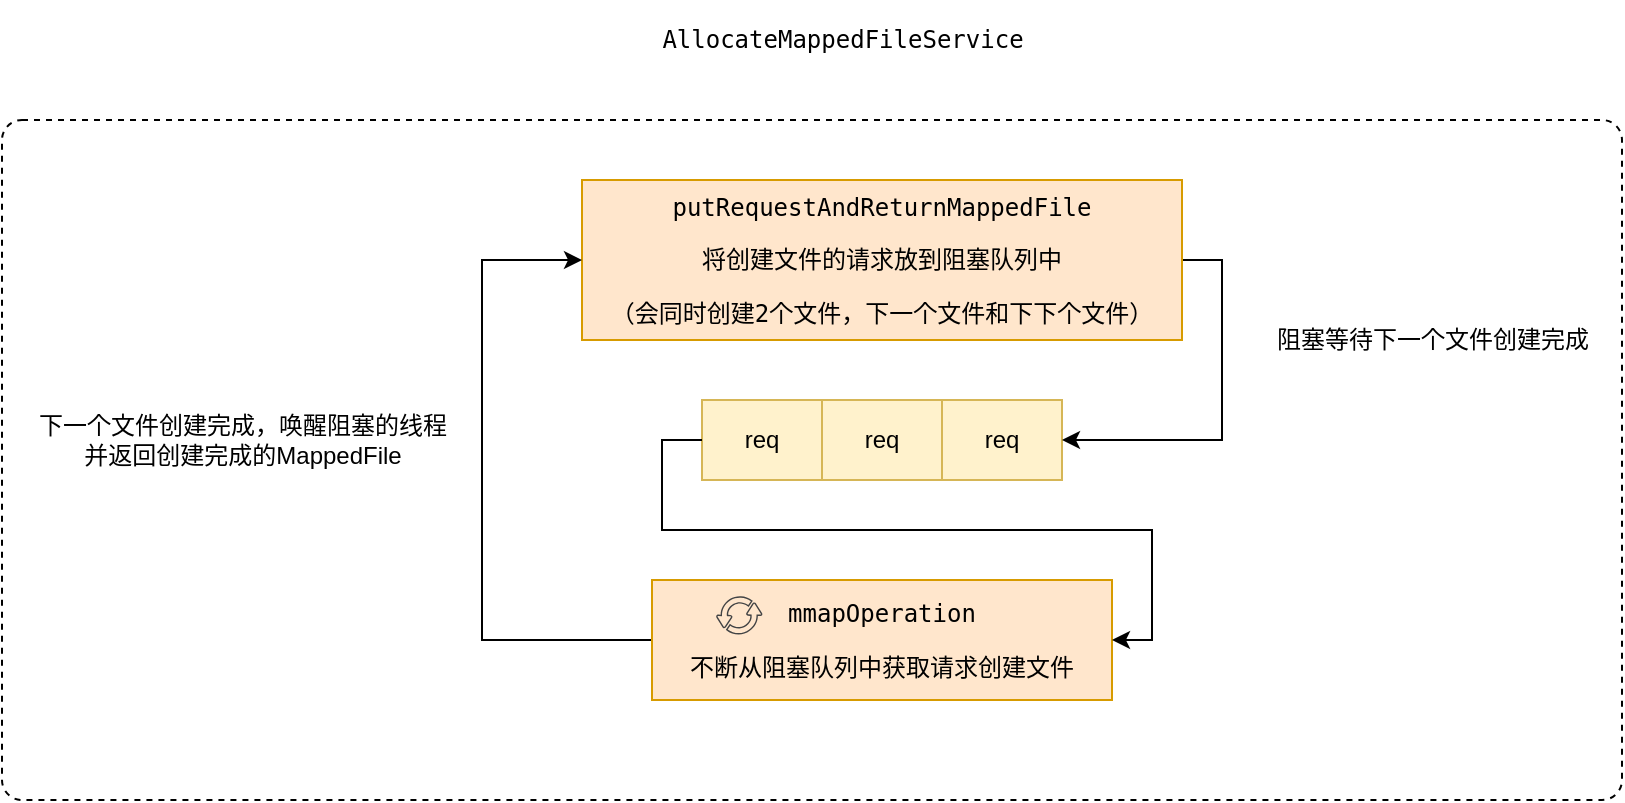 <mxfile version="15.8.4" type="device"><diagram id="xwdEyEEdlYtkdYzgKicu" name="第 1 页"><mxGraphModel dx="1773" dy="625" grid="1" gridSize="10" guides="1" tooltips="1" connect="1" arrows="1" fold="1" page="1" pageScale="1" pageWidth="827" pageHeight="1169" math="0" shadow="0"><root><mxCell id="0"/><mxCell id="1" parent="0"/><mxCell id="QD3qx-M-5K7aGtF2UEw--1" value="" style="html=1;align=center;verticalAlign=top;rounded=1;absoluteArcSize=1;arcSize=20;dashed=1;" vertex="1" parent="1"><mxGeometry x="-150" y="150" width="810" height="340" as="geometry"/></mxCell><mxCell id="QD3qx-M-5K7aGtF2UEw--2" value="&lt;pre&gt;AllocateMappedFileService&lt;/pre&gt;" style="text;html=1;align=center;verticalAlign=middle;resizable=0;points=[];autosize=1;strokeColor=none;fillColor=none;" vertex="1" parent="1"><mxGeometry x="170" y="90" width="200" height="40" as="geometry"/></mxCell><mxCell id="QD3qx-M-5K7aGtF2UEw--3" value="" style="shape=table;html=1;whiteSpace=wrap;startSize=0;container=1;collapsible=0;childLayout=tableLayout;fillColor=#fff2cc;strokeColor=#d6b656;" vertex="1" parent="1"><mxGeometry x="200" y="290" width="180" height="40" as="geometry"/></mxCell><mxCell id="QD3qx-M-5K7aGtF2UEw--8" value="" style="shape=partialRectangle;html=1;whiteSpace=wrap;collapsible=0;dropTarget=0;pointerEvents=0;fillColor=none;top=0;left=0;bottom=0;right=0;points=[[0,0.5],[1,0.5]];portConstraint=eastwest;" vertex="1" parent="QD3qx-M-5K7aGtF2UEw--3"><mxGeometry width="180" height="40" as="geometry"/></mxCell><mxCell id="QD3qx-M-5K7aGtF2UEw--9" value="req" style="shape=partialRectangle;html=1;whiteSpace=wrap;connectable=0;fillColor=none;top=0;left=0;bottom=0;right=0;overflow=hidden;pointerEvents=1;" vertex="1" parent="QD3qx-M-5K7aGtF2UEw--8"><mxGeometry width="60" height="40" as="geometry"><mxRectangle width="60" height="40" as="alternateBounds"/></mxGeometry></mxCell><mxCell id="QD3qx-M-5K7aGtF2UEw--10" value="req" style="shape=partialRectangle;html=1;whiteSpace=wrap;connectable=0;fillColor=none;top=0;left=0;bottom=0;right=0;overflow=hidden;pointerEvents=1;" vertex="1" parent="QD3qx-M-5K7aGtF2UEw--8"><mxGeometry x="60" width="60" height="40" as="geometry"><mxRectangle width="60" height="40" as="alternateBounds"/></mxGeometry></mxCell><mxCell id="QD3qx-M-5K7aGtF2UEw--11" value="req" style="shape=partialRectangle;html=1;whiteSpace=wrap;connectable=0;fillColor=none;top=0;left=0;bottom=0;right=0;overflow=hidden;pointerEvents=1;" vertex="1" parent="QD3qx-M-5K7aGtF2UEw--8"><mxGeometry x="120" width="60" height="40" as="geometry"><mxRectangle width="60" height="40" as="alternateBounds"/></mxGeometry></mxCell><mxCell id="QD3qx-M-5K7aGtF2UEw--18" style="edgeStyle=orthogonalEdgeStyle;rounded=0;orthogonalLoop=1;jettySize=auto;html=1;exitX=1;exitY=0.5;exitDx=0;exitDy=0;" edge="1" parent="1" source="QD3qx-M-5K7aGtF2UEw--16" target="QD3qx-M-5K7aGtF2UEw--8"><mxGeometry relative="1" as="geometry"/></mxCell><mxCell id="QD3qx-M-5K7aGtF2UEw--16" value="&lt;pre&gt;&lt;pre&gt;putRequestAndReturnMappedFile&lt;/pre&gt;&lt;pre&gt;将创建文件的请求放到阻塞队列中&lt;/pre&gt;&lt;pre&gt;（会同时创建2个文件，下一个文件和下下个文件）&lt;/pre&gt;&lt;/pre&gt;" style="rounded=0;whiteSpace=wrap;html=1;fillColor=#ffe6cc;strokeColor=#d79b00;" vertex="1" parent="1"><mxGeometry x="140" y="180" width="300" height="80" as="geometry"/></mxCell><mxCell id="QD3qx-M-5K7aGtF2UEw--21" style="edgeStyle=orthogonalEdgeStyle;rounded=0;orthogonalLoop=1;jettySize=auto;html=1;exitX=0;exitY=0.5;exitDx=0;exitDy=0;entryX=0;entryY=0.5;entryDx=0;entryDy=0;" edge="1" parent="1" source="QD3qx-M-5K7aGtF2UEw--17" target="QD3qx-M-5K7aGtF2UEw--16"><mxGeometry relative="1" as="geometry"><Array as="points"><mxPoint x="90" y="410"/><mxPoint x="90" y="220"/></Array></mxGeometry></mxCell><mxCell id="QD3qx-M-5K7aGtF2UEw--17" value="&lt;pre&gt;&lt;pre&gt;&lt;pre&gt;mmapOperation&lt;/pre&gt;&lt;/pre&gt;&lt;pre&gt;不断从阻塞队列中获取请求创建文件&lt;/pre&gt;&lt;/pre&gt;" style="rounded=0;whiteSpace=wrap;html=1;fillColor=#ffe6cc;strokeColor=#d79b00;" vertex="1" parent="1"><mxGeometry x="175" y="380" width="230" height="60" as="geometry"/></mxCell><mxCell id="QD3qx-M-5K7aGtF2UEw--19" value="阻塞等待下一个文件创建完成" style="text;html=1;align=center;verticalAlign=middle;resizable=0;points=[];autosize=1;strokeColor=none;fillColor=none;" vertex="1" parent="1"><mxGeometry x="480" y="250" width="170" height="20" as="geometry"/></mxCell><mxCell id="QD3qx-M-5K7aGtF2UEw--20" style="edgeStyle=orthogonalEdgeStyle;rounded=0;orthogonalLoop=1;jettySize=auto;html=1;exitX=0;exitY=0.5;exitDx=0;exitDy=0;entryX=1;entryY=0.5;entryDx=0;entryDy=0;" edge="1" parent="1" source="QD3qx-M-5K7aGtF2UEw--8" target="QD3qx-M-5K7aGtF2UEw--17"><mxGeometry relative="1" as="geometry"/></mxCell><mxCell id="QD3qx-M-5K7aGtF2UEw--22" value="下一个文件创建完成，唤醒阻塞的线程&lt;br&gt;并返回创建完成的MappedFile" style="text;html=1;align=center;verticalAlign=middle;resizable=0;points=[];autosize=1;strokeColor=none;fillColor=none;" vertex="1" parent="1"><mxGeometry x="-140" y="295" width="220" height="30" as="geometry"/></mxCell><mxCell id="QD3qx-M-5K7aGtF2UEw--23" value="" style="sketch=0;pointerEvents=1;shadow=0;dashed=0;html=1;strokeColor=none;fillColor=#434445;aspect=fixed;labelPosition=center;verticalLabelPosition=bottom;verticalAlign=top;align=center;outlineConnect=0;shape=mxgraph.vvd.business_continuity_data_protection;" vertex="1" parent="1"><mxGeometry x="207" y="388" width="23.25" height="20" as="geometry"/></mxCell></root></mxGraphModel></diagram></mxfile>
